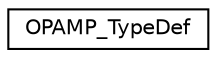 digraph "Graphical Class Hierarchy"
{
 // LATEX_PDF_SIZE
  edge [fontname="Helvetica",fontsize="10",labelfontname="Helvetica",labelfontsize="10"];
  node [fontname="Helvetica",fontsize="10",shape=record];
  rankdir="LR";
  Node0 [label="OPAMP_TypeDef",height=0.2,width=0.4,color="black", fillcolor="white", style="filled",URL="$structOPAMP__TypeDef.html",tooltip="Operational Amplifier (OPAMP)"];
}
